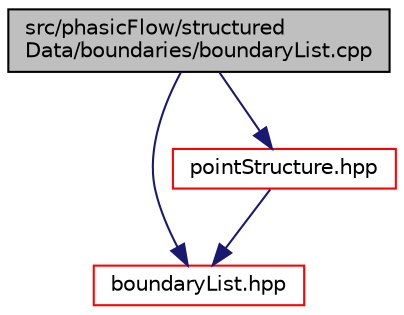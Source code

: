 digraph "src/phasicFlow/structuredData/boundaries/boundaryList.cpp"
{
 // LATEX_PDF_SIZE
  edge [fontname="Helvetica",fontsize="10",labelfontname="Helvetica",labelfontsize="10"];
  node [fontname="Helvetica",fontsize="10",shape=record];
  Node1 [label="src/phasicFlow/structured\lData/boundaries/boundaryList.cpp",height=0.2,width=0.4,color="black", fillcolor="grey75", style="filled", fontcolor="black",tooltip=" "];
  Node1 -> Node2 [color="midnightblue",fontsize="10",style="solid",fontname="Helvetica"];
  Node2 [label="boundaryList.hpp",height=0.2,width=0.4,color="red", fillcolor="white", style="filled",URL="$boundaryList_8hpp.html",tooltip=" "];
  Node1 -> Node115 [color="midnightblue",fontsize="10",style="solid",fontname="Helvetica"];
  Node115 [label="pointStructure.hpp",height=0.2,width=0.4,color="red", fillcolor="white", style="filled",URL="$pointStructure_8hpp.html",tooltip=" "];
  Node115 -> Node2 [color="midnightblue",fontsize="10",style="solid",fontname="Helvetica"];
}
